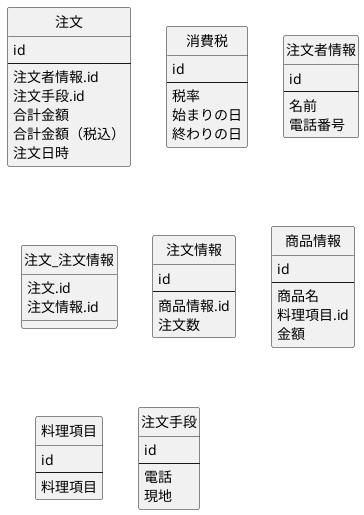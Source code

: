 @startuml database-design

' hide the spot
hide circle
' avoid problems with angled crows feet
skinparam linetype ortho

entity 注文 {
  id
  --
  注文者情報.id
  注文手段.id
  合計金額
  合計金額（税込）
  注文日時
}

entity 消費税 {
  id
  --
  税率
  始まりの日
  終わりの日
}

entity 注文者情報 {
  id
  --
  名前
  電話番号
}

entity 注文_注文情報 {
  注文.id
  注文情報.id
}

entity 注文情報 {
  id
  --
  商品情報.id
  注文数
}

entity 商品情報 {
  id
  --
  商品名
  料理項目.id
  金額
}

entity 料理項目 {
  id
  --
  料理項目
}

entity 注文手段 {
  id
  --
  電話
  現地
}

@enduml
